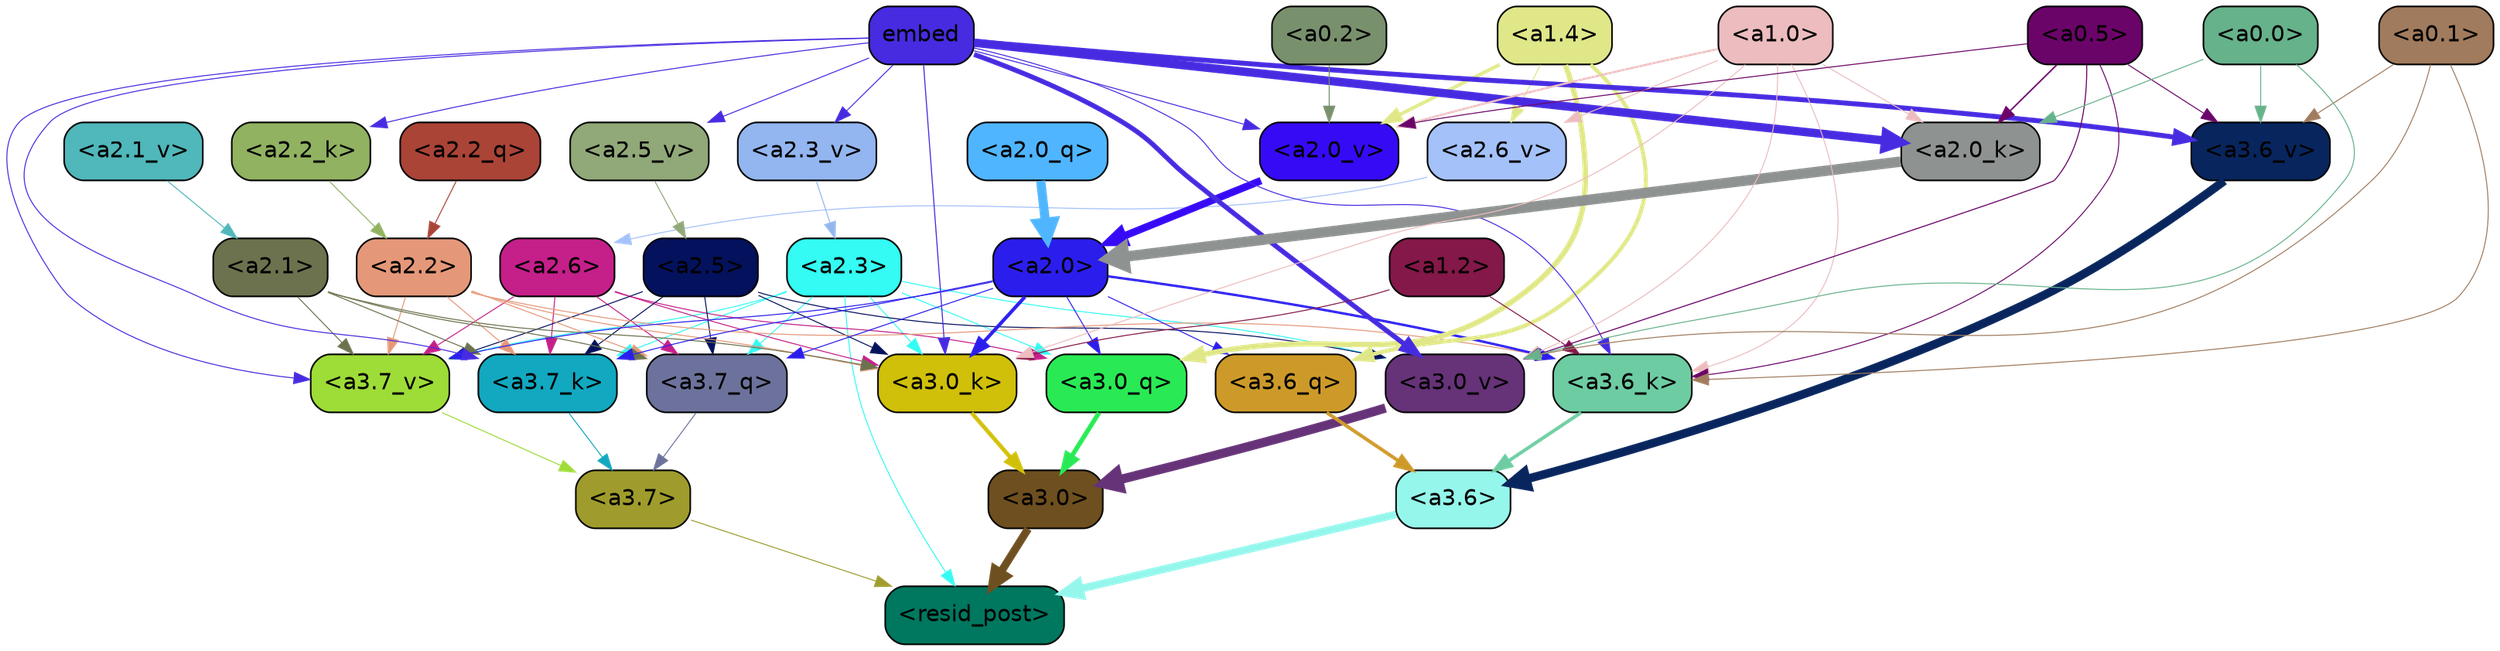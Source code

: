 strict digraph "" {
	graph [bgcolor=transparent,
		layout=dot,
		overlap=false,
		splines=true
	];
	"<a3.7>"	[color=black,
		fillcolor="#9f9c2d",
		fontname=Helvetica,
		shape=box,
		style="filled, rounded"];
	"<resid_post>"	[color=black,
		fillcolor="#00775f",
		fontname=Helvetica,
		shape=box,
		style="filled, rounded"];
	"<a3.7>" -> "<resid_post>"	[color="#9f9c2d",
		penwidth=0.6];
	"<a3.6>"	[color=black,
		fillcolor="#95f6ec",
		fontname=Helvetica,
		shape=box,
		style="filled, rounded"];
	"<a3.6>" -> "<resid_post>"	[color="#95f6ec",
		penwidth=4.7534414529800415];
	"<a3.0>"	[color=black,
		fillcolor="#6e4f1f",
		fontname=Helvetica,
		shape=box,
		style="filled, rounded"];
	"<a3.0>" -> "<resid_post>"	[color="#6e4f1f",
		penwidth=4.898576855659485];
	"<a2.3>"	[color=black,
		fillcolor="#34fbf3",
		fontname=Helvetica,
		shape=box,
		style="filled, rounded"];
	"<a2.3>" -> "<resid_post>"	[color="#34fbf3",
		penwidth=0.6];
	"<a3.7_q>"	[color=black,
		fillcolor="#6c729b",
		fontname=Helvetica,
		shape=box,
		style="filled, rounded"];
	"<a2.3>" -> "<a3.7_q>"	[color="#34fbf3",
		penwidth=0.6];
	"<a3.0_q>"	[color=black,
		fillcolor="#29ea54",
		fontname=Helvetica,
		shape=box,
		style="filled, rounded"];
	"<a2.3>" -> "<a3.0_q>"	[color="#34fbf3",
		penwidth=0.6];
	"<a3.7_k>"	[color=black,
		fillcolor="#12a8c0",
		fontname=Helvetica,
		shape=box,
		style="filled, rounded"];
	"<a2.3>" -> "<a3.7_k>"	[color="#34fbf3",
		penwidth=0.6];
	"<a3.0_k>"	[color=black,
		fillcolor="#d0c00a",
		fontname=Helvetica,
		shape=box,
		style="filled, rounded"];
	"<a2.3>" -> "<a3.0_k>"	[color="#34fbf3",
		penwidth=0.6];
	"<a3.7_v>"	[color=black,
		fillcolor="#9edc38",
		fontname=Helvetica,
		shape=box,
		style="filled, rounded"];
	"<a2.3>" -> "<a3.7_v>"	[color="#34fbf3",
		penwidth=0.6];
	"<a3.0_v>"	[color=black,
		fillcolor="#663278",
		fontname=Helvetica,
		shape=box,
		style="filled, rounded"];
	"<a2.3>" -> "<a3.0_v>"	[color="#34fbf3",
		penwidth=0.6];
	"<a3.7_q>" -> "<a3.7>"	[color="#6c729b",
		penwidth=0.6];
	"<a3.6_q>"	[color=black,
		fillcolor="#cd9a2a",
		fontname=Helvetica,
		shape=box,
		style="filled, rounded"];
	"<a3.6_q>" -> "<a3.6>"	[color="#cd9a2a",
		penwidth=2.160832464694977];
	"<a3.0_q>" -> "<a3.0>"	[color="#29ea54",
		penwidth=2.870753765106201];
	"<a3.7_k>" -> "<a3.7>"	[color="#12a8c0",
		penwidth=0.6];
	"<a3.6_k>"	[color=black,
		fillcolor="#6dcca2",
		fontname=Helvetica,
		shape=box,
		style="filled, rounded"];
	"<a3.6_k>" -> "<a3.6>"	[color="#6dcca2",
		penwidth=2.13908451795578];
	"<a3.0_k>" -> "<a3.0>"	[color="#d0c00a",
		penwidth=2.520303964614868];
	"<a3.7_v>" -> "<a3.7>"	[color="#9edc38",
		penwidth=0.6];
	"<a3.6_v>"	[color=black,
		fillcolor="#08255d",
		fontname=Helvetica,
		shape=box,
		style="filled, rounded"];
	"<a3.6_v>" -> "<a3.6>"	[color="#08255d",
		penwidth=5.297133803367615];
	"<a3.0_v>" -> "<a3.0>"	[color="#663278",
		penwidth=5.680712580680847];
	"<a2.6>"	[color=black,
		fillcolor="#c51f8a",
		fontname=Helvetica,
		shape=box,
		style="filled, rounded"];
	"<a2.6>" -> "<a3.7_q>"	[color="#c51f8a",
		penwidth=0.6];
	"<a2.6>" -> "<a3.0_q>"	[color="#c51f8a",
		penwidth=0.6];
	"<a2.6>" -> "<a3.7_k>"	[color="#c51f8a",
		penwidth=0.6];
	"<a2.6>" -> "<a3.0_k>"	[color="#c51f8a",
		penwidth=0.6];
	"<a2.6>" -> "<a3.7_v>"	[color="#c51f8a",
		penwidth=0.6];
	"<a2.5>"	[color=black,
		fillcolor="#04115c",
		fontname=Helvetica,
		shape=box,
		style="filled, rounded"];
	"<a2.5>" -> "<a3.7_q>"	[color="#04115c",
		penwidth=0.6];
	"<a2.5>" -> "<a3.7_k>"	[color="#04115c",
		penwidth=0.6];
	"<a2.5>" -> "<a3.0_k>"	[color="#04115c",
		penwidth=0.6];
	"<a2.5>" -> "<a3.7_v>"	[color="#04115c",
		penwidth=0.6];
	"<a2.5>" -> "<a3.0_v>"	[color="#04115c",
		penwidth=0.6];
	"<a2.2>"	[color=black,
		fillcolor="#e59879",
		fontname=Helvetica,
		shape=box,
		style="filled, rounded"];
	"<a2.2>" -> "<a3.7_q>"	[color="#e59879",
		penwidth=0.6];
	"<a2.2>" -> "<a3.7_k>"	[color="#e59879",
		penwidth=0.6];
	"<a2.2>" -> "<a3.6_k>"	[color="#e59879",
		penwidth=0.6];
	"<a2.2>" -> "<a3.0_k>"	[color="#e59879",
		penwidth=0.6];
	"<a2.2>" -> "<a3.7_v>"	[color="#e59879",
		penwidth=0.6];
	"<a2.1>"	[color=black,
		fillcolor="#6c724d",
		fontname=Helvetica,
		shape=box,
		style="filled, rounded"];
	"<a2.1>" -> "<a3.7_q>"	[color="#6c724d",
		penwidth=0.6];
	"<a2.1>" -> "<a3.7_k>"	[color="#6c724d",
		penwidth=0.6];
	"<a2.1>" -> "<a3.0_k>"	[color="#6c724d",
		penwidth=0.6];
	"<a2.1>" -> "<a3.7_v>"	[color="#6c724d",
		penwidth=0.6];
	"<a2.0>"	[color=black,
		fillcolor="#2b1eed",
		fontname=Helvetica,
		shape=box,
		style="filled, rounded"];
	"<a2.0>" -> "<a3.7_q>"	[color="#2b1eed",
		penwidth=0.6];
	"<a2.0>" -> "<a3.6_q>"	[color="#2b1eed",
		penwidth=0.6];
	"<a2.0>" -> "<a3.0_q>"	[color="#2b1eed",
		penwidth=0.6];
	"<a2.0>" -> "<a3.7_k>"	[color="#2b1eed",
		penwidth=0.6];
	"<a2.0>" -> "<a3.6_k>"	[color="#2b1eed",
		penwidth=1.4957321882247925];
	"<a2.0>" -> "<a3.0_k>"	[color="#2b1eed",
		penwidth=2.18752121925354];
	"<a2.0>" -> "<a3.7_v>"	[color="#2b1eed",
		penwidth=0.6];
	"<a1.4>"	[color=black,
		fillcolor="#dfe788",
		fontname=Helvetica,
		shape=box,
		style="filled, rounded"];
	"<a1.4>" -> "<a3.6_q>"	[color="#dfe788",
		penwidth=2.4829938411712646];
	"<a1.4>" -> "<a3.0_q>"	[color="#dfe788",
		penwidth=3.299744725227356];
	"<a2.6_v>"	[color=black,
		fillcolor="#a4c1fa",
		fontname=Helvetica,
		shape=box,
		style="filled, rounded"];
	"<a1.4>" -> "<a2.6_v>"	[color="#dfe788",
		penwidth=0.6];
	"<a2.0_v>"	[color=black,
		fillcolor="#370af6",
		fontname=Helvetica,
		shape=box,
		style="filled, rounded"];
	"<a1.4>" -> "<a2.0_v>"	[color="#dfe788",
		penwidth=2.092592429369688];
	embed	[color=black,
		fillcolor="#462be0",
		fontname=Helvetica,
		shape=box,
		style="filled, rounded"];
	embed -> "<a3.7_k>"	[color="#462be0",
		penwidth=0.6];
	embed -> "<a3.6_k>"	[color="#462be0",
		penwidth=0.6];
	embed -> "<a3.0_k>"	[color="#462be0",
		penwidth=0.6394047290086746];
	embed -> "<a3.7_v>"	[color="#462be0",
		penwidth=0.6];
	embed -> "<a3.6_v>"	[color="#462be0",
		penwidth=3.067279100418091];
	embed -> "<a3.0_v>"	[color="#462be0",
		penwidth=3.0212591886520386];
	"<a2.2_k>"	[color=black,
		fillcolor="#91b261",
		fontname=Helvetica,
		shape=box,
		style="filled, rounded"];
	embed -> "<a2.2_k>"	[color="#462be0",
		penwidth=0.6];
	"<a2.0_k>"	[color=black,
		fillcolor="#8e9290",
		fontname=Helvetica,
		shape=box,
		style="filled, rounded"];
	embed -> "<a2.0_k>"	[color="#462be0",
		penwidth=5.2180726528167725];
	"<a2.5_v>"	[color=black,
		fillcolor="#91a878",
		fontname=Helvetica,
		shape=box,
		style="filled, rounded"];
	embed -> "<a2.5_v>"	[color="#462be0",
		penwidth=0.6];
	"<a2.3_v>"	[color=black,
		fillcolor="#93b6f0",
		fontname=Helvetica,
		shape=box,
		style="filled, rounded"];
	embed -> "<a2.3_v>"	[color="#462be0",
		penwidth=0.6];
	embed -> "<a2.0_v>"	[color="#462be0",
		penwidth=0.6];
	"<a1.2>"	[color=black,
		fillcolor="#841848",
		fontname=Helvetica,
		shape=box,
		style="filled, rounded"];
	"<a1.2>" -> "<a3.6_k>"	[color="#841848",
		penwidth=0.6];
	"<a1.2>" -> "<a3.0_k>"	[color="#841848",
		penwidth=0.6];
	"<a1.0>"	[color=black,
		fillcolor="#ecbcbe",
		fontname=Helvetica,
		shape=box,
		style="filled, rounded"];
	"<a1.0>" -> "<a3.6_k>"	[color="#ecbcbe",
		penwidth=0.6];
	"<a1.0>" -> "<a3.0_k>"	[color="#ecbcbe",
		penwidth=0.6];
	"<a1.0>" -> "<a3.0_v>"	[color="#ecbcbe",
		penwidth=0.6];
	"<a1.0>" -> "<a2.0_k>"	[color="#ecbcbe",
		penwidth=0.6];
	"<a1.0>" -> "<a2.6_v>"	[color="#ecbcbe",
		penwidth=0.6];
	"<a1.0>" -> "<a2.0_v>"	[color="#ecbcbe",
		penwidth=1.2132605910301208];
	"<a0.5>"	[color=black,
		fillcolor="#6b0469",
		fontname=Helvetica,
		shape=box,
		style="filled, rounded"];
	"<a0.5>" -> "<a3.6_k>"	[color="#6b0469",
		penwidth=0.6];
	"<a0.5>" -> "<a3.6_v>"	[color="#6b0469",
		penwidth=0.6];
	"<a0.5>" -> "<a3.0_v>"	[color="#6b0469",
		penwidth=0.648682102560997];
	"<a0.5>" -> "<a2.0_k>"	[color="#6b0469",
		penwidth=0.9236047863960266];
	"<a0.5>" -> "<a2.0_v>"	[color="#6b0469",
		penwidth=0.6];
	"<a0.1>"	[color=black,
		fillcolor="#a17b5d",
		fontname=Helvetica,
		shape=box,
		style="filled, rounded"];
	"<a0.1>" -> "<a3.6_k>"	[color="#a17b5d",
		penwidth=0.6];
	"<a0.1>" -> "<a3.6_v>"	[color="#a17b5d",
		penwidth=0.6];
	"<a0.1>" -> "<a3.0_v>"	[color="#a17b5d",
		penwidth=0.6];
	"<a0.0>"	[color=black,
		fillcolor="#66b28b",
		fontname=Helvetica,
		shape=box,
		style="filled, rounded"];
	"<a0.0>" -> "<a3.6_v>"	[color="#66b28b",
		penwidth=0.6];
	"<a0.0>" -> "<a3.0_v>"	[color="#66b28b",
		penwidth=0.6];
	"<a0.0>" -> "<a2.0_k>"	[color="#66b28b",
		penwidth=0.6];
	"<a2.2_q>"	[color=black,
		fillcolor="#aa4437",
		fontname=Helvetica,
		shape=box,
		style="filled, rounded"];
	"<a2.2_q>" -> "<a2.2>"	[color="#aa4437",
		penwidth=0.6];
	"<a2.0_q>"	[color=black,
		fillcolor="#50b5ff",
		fontname=Helvetica,
		shape=box,
		style="filled, rounded"];
	"<a2.0_q>" -> "<a2.0>"	[color="#50b5ff",
		penwidth=5.681910276412964];
	"<a2.2_k>" -> "<a2.2>"	[color="#91b261",
		penwidth=0.6];
	"<a2.0_k>" -> "<a2.0>"	[color="#8e9290",
		penwidth=6.447777509689331];
	"<a2.6_v>" -> "<a2.6>"	[color="#a4c1fa",
		penwidth=0.6];
	"<a2.5_v>" -> "<a2.5>"	[color="#91a878",
		penwidth=0.6];
	"<a2.3_v>" -> "<a2.3>"	[color="#93b6f0",
		penwidth=0.6];
	"<a2.1_v>"	[color=black,
		fillcolor="#50b7ba",
		fontname=Helvetica,
		shape=box,
		style="filled, rounded"];
	"<a2.1_v>" -> "<a2.1>"	[color="#50b7ba",
		penwidth=0.6];
	"<a2.0_v>" -> "<a2.0>"	[color="#370af6",
		penwidth=4.5695202350616455];
	"<a0.2>"	[color=black,
		fillcolor="#79906d",
		fontname=Helvetica,
		shape=box,
		style="filled, rounded"];
	"<a0.2>" -> "<a2.0_v>"	[color="#79906d",
		penwidth=0.6];
}
